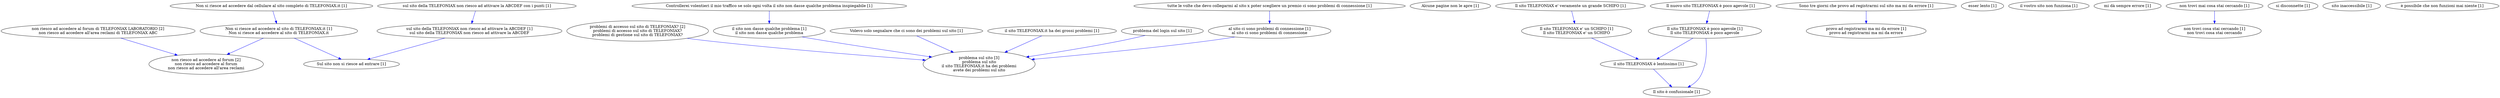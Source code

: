 digraph collapsedGraph {
"non riesco ad accedere al forum di TELEFONIAX LABORATORIO [2]\nnon riesco ad accedere all'area reclami di TELEFONIAX ABC""problema sul sito [3]\nproblema sul sito\nil sito TELEFONIAX.it ha dei problemi\navete dei problemi sul sito""problemi di accesso sul sito di TELEFONIAX? [2]\nproblemi di accesso sul sito di TELEFONIAX?\nproblemi di gestione sul sito di TELEFONIAX?""non riesco ad accedere al forum [2]\nnon riesco ad accedere al forum\nnon riesco ad accedere all'area reclami""Alcune pagine non le apre [1]""il sito non dasse qualche problema [1]\nil sito non dasse qualche problema""Controllerei volentieri il mio traffico se solo ogni volta il sito non dasse qualche problema inspiegabile [1]""Il sito TELEFONIAX è poco agevole [1]\nIl sito TELEFONIAX è poco agevole""Il nuovo sito TELEFONIAX è poco agevole [1]""Il sito TELEFONIAX e' un SCHIFO [1]\nIl sito TELEFONIAX e' un SCHIFO""Il sito TELEFONIAX e' veramente un grande SCHIFO [1]""Il sito è confusionale [1]""Non si riesce ad accedere al sito di TELEFONIAX.it [1]\nNon si riesce ad accedere al sito di TELEFONIAX.it""Non si riesce ad accedere dal cellulare al sito completo di TELEFONIAX.it [1]""provo ad registrarmi ma mi da errore [1]\nprovo ad registrarmi ma mi da errore""Sono tre giorni che provo ad registrarmi sul sito ma mi da errore [1]""Sul sito non si riesce ad entrare [1]""Volevo solo segnalare che ci sono dei problemi sul sito [1]""esser lento [1]""il sito TELEFONIAX è lentissimo [1]""il sito TELEFONIAX.it ha dei grossi problemi [1]""il vostro sito non funziona [1]""mi dà sempre errore [1]""non trovi cosa stai cercando [1]\nnon trovi cosa stai cercando""non trovi mai cosa stai cercando [1]""problema del login sul sito [1]""si disconnette [1]""sito inaccessibile [1]""sul sito della TELEFONIAX non riesco ad attivare la ABCDEF [1]\nsul sito della TELEFONIAX non riesco ad attivare la ABCDEF""sul sito della TELEFONIAX non riesco ad attivare la ABCDEF con i punti [1]""al sito ci sono problemi di connessione [1]\nal sito ci sono problemi di connessione""tutte le volte che devo collegarmi al sito x poter scegliere un premio ci sono problemi di connessione [1]""è possibile che non funzioni mai niente [1]""Controllerei volentieri il mio traffico se solo ogni volta il sito non dasse qualche problema inspiegabile [1]" -> "il sito non dasse qualche problema [1]\nil sito non dasse qualche problema" [color=blue]
"Il nuovo sito TELEFONIAX è poco agevole [1]" -> "Il sito TELEFONIAX è poco agevole [1]\nIl sito TELEFONIAX è poco agevole" [color=blue]
"Il sito TELEFONIAX e' veramente un grande SCHIFO [1]" -> "Il sito TELEFONIAX e' un SCHIFO [1]\nIl sito TELEFONIAX e' un SCHIFO" [color=blue]
"Il sito TELEFONIAX è poco agevole [1]\nIl sito TELEFONIAX è poco agevole" -> "Il sito è confusionale [1]" [color=blue]
"Non si riesce ad accedere dal cellulare al sito completo di TELEFONIAX.it [1]" -> "Non si riesce ad accedere al sito di TELEFONIAX.it [1]\nNon si riesce ad accedere al sito di TELEFONIAX.it" [color=blue]
"Sono tre giorni che provo ad registrarmi sul sito ma mi da errore [1]" -> "provo ad registrarmi ma mi da errore [1]\nprovo ad registrarmi ma mi da errore" [color=blue]
"Non si riesce ad accedere al sito di TELEFONIAX.it [1]\nNon si riesce ad accedere al sito di TELEFONIAX.it" -> "Sul sito non si riesce ad entrare [1]" [color=blue]
"Volevo solo segnalare che ci sono dei problemi sul sito [1]" -> "problema sul sito [3]\nproblema sul sito\nil sito TELEFONIAX.it ha dei problemi\navete dei problemi sul sito" [color=blue]
"il sito TELEFONIAX è lentissimo [1]" -> "Il sito è confusionale [1]" [color=blue]
"Il sito TELEFONIAX è poco agevole [1]\nIl sito TELEFONIAX è poco agevole" -> "il sito TELEFONIAX è lentissimo [1]" [color=blue]
"Il sito TELEFONIAX e' un SCHIFO [1]\nIl sito TELEFONIAX e' un SCHIFO" -> "il sito TELEFONIAX è lentissimo [1]" [color=blue]
"il sito TELEFONIAX.it ha dei grossi problemi [1]" -> "problema sul sito [3]\nproblema sul sito\nil sito TELEFONIAX.it ha dei problemi\navete dei problemi sul sito" [color=blue]
"non riesco ad accedere al forum di TELEFONIAX LABORATORIO [2]\nnon riesco ad accedere all'area reclami di TELEFONIAX ABC" -> "non riesco ad accedere al forum [2]\nnon riesco ad accedere al forum\nnon riesco ad accedere all'area reclami" [color=blue]
"Non si riesce ad accedere al sito di TELEFONIAX.it [1]\nNon si riesce ad accedere al sito di TELEFONIAX.it" -> "non riesco ad accedere al forum [2]\nnon riesco ad accedere al forum\nnon riesco ad accedere all'area reclami" [color=blue]
"non trovi mai cosa stai cercando [1]" -> "non trovi cosa stai cercando [1]\nnon trovi cosa stai cercando" [color=blue]
"problema del login sul sito [1]" -> "problema sul sito [3]\nproblema sul sito\nil sito TELEFONIAX.it ha dei problemi\navete dei problemi sul sito" [color=blue]
"il sito non dasse qualche problema [1]\nil sito non dasse qualche problema" -> "problema sul sito [3]\nproblema sul sito\nil sito TELEFONIAX.it ha dei problemi\navete dei problemi sul sito" [color=blue]
"problemi di accesso sul sito di TELEFONIAX? [2]\nproblemi di accesso sul sito di TELEFONIAX?\nproblemi di gestione sul sito di TELEFONIAX?" -> "problema sul sito [3]\nproblema sul sito\nil sito TELEFONIAX.it ha dei problemi\navete dei problemi sul sito" [color=blue]
"sul sito della TELEFONIAX non riesco ad attivare la ABCDEF con i punti [1]" -> "sul sito della TELEFONIAX non riesco ad attivare la ABCDEF [1]\nsul sito della TELEFONIAX non riesco ad attivare la ABCDEF" [color=blue]
"sul sito della TELEFONIAX non riesco ad attivare la ABCDEF [1]\nsul sito della TELEFONIAX non riesco ad attivare la ABCDEF" -> "Sul sito non si riesce ad entrare [1]" [color=blue]
"tutte le volte che devo collegarmi al sito x poter scegliere un premio ci sono problemi di connessione [1]" -> "al sito ci sono problemi di connessione [1]\nal sito ci sono problemi di connessione" [color=blue]
"al sito ci sono problemi di connessione [1]\nal sito ci sono problemi di connessione" -> "problema sul sito [3]\nproblema sul sito\nil sito TELEFONIAX.it ha dei problemi\navete dei problemi sul sito" [color=blue]
}